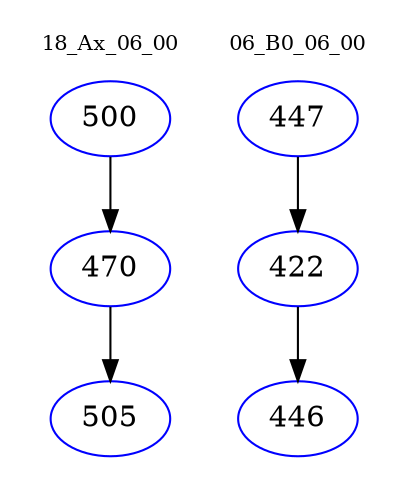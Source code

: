 digraph{
subgraph cluster_0 {
color = white
label = "18_Ax_06_00";
fontsize=10;
T0_500 [label="500", color="blue"]
T0_500 -> T0_470 [color="black"]
T0_470 [label="470", color="blue"]
T0_470 -> T0_505 [color="black"]
T0_505 [label="505", color="blue"]
}
subgraph cluster_1 {
color = white
label = "06_B0_06_00";
fontsize=10;
T1_447 [label="447", color="blue"]
T1_447 -> T1_422 [color="black"]
T1_422 [label="422", color="blue"]
T1_422 -> T1_446 [color="black"]
T1_446 [label="446", color="blue"]
}
}
